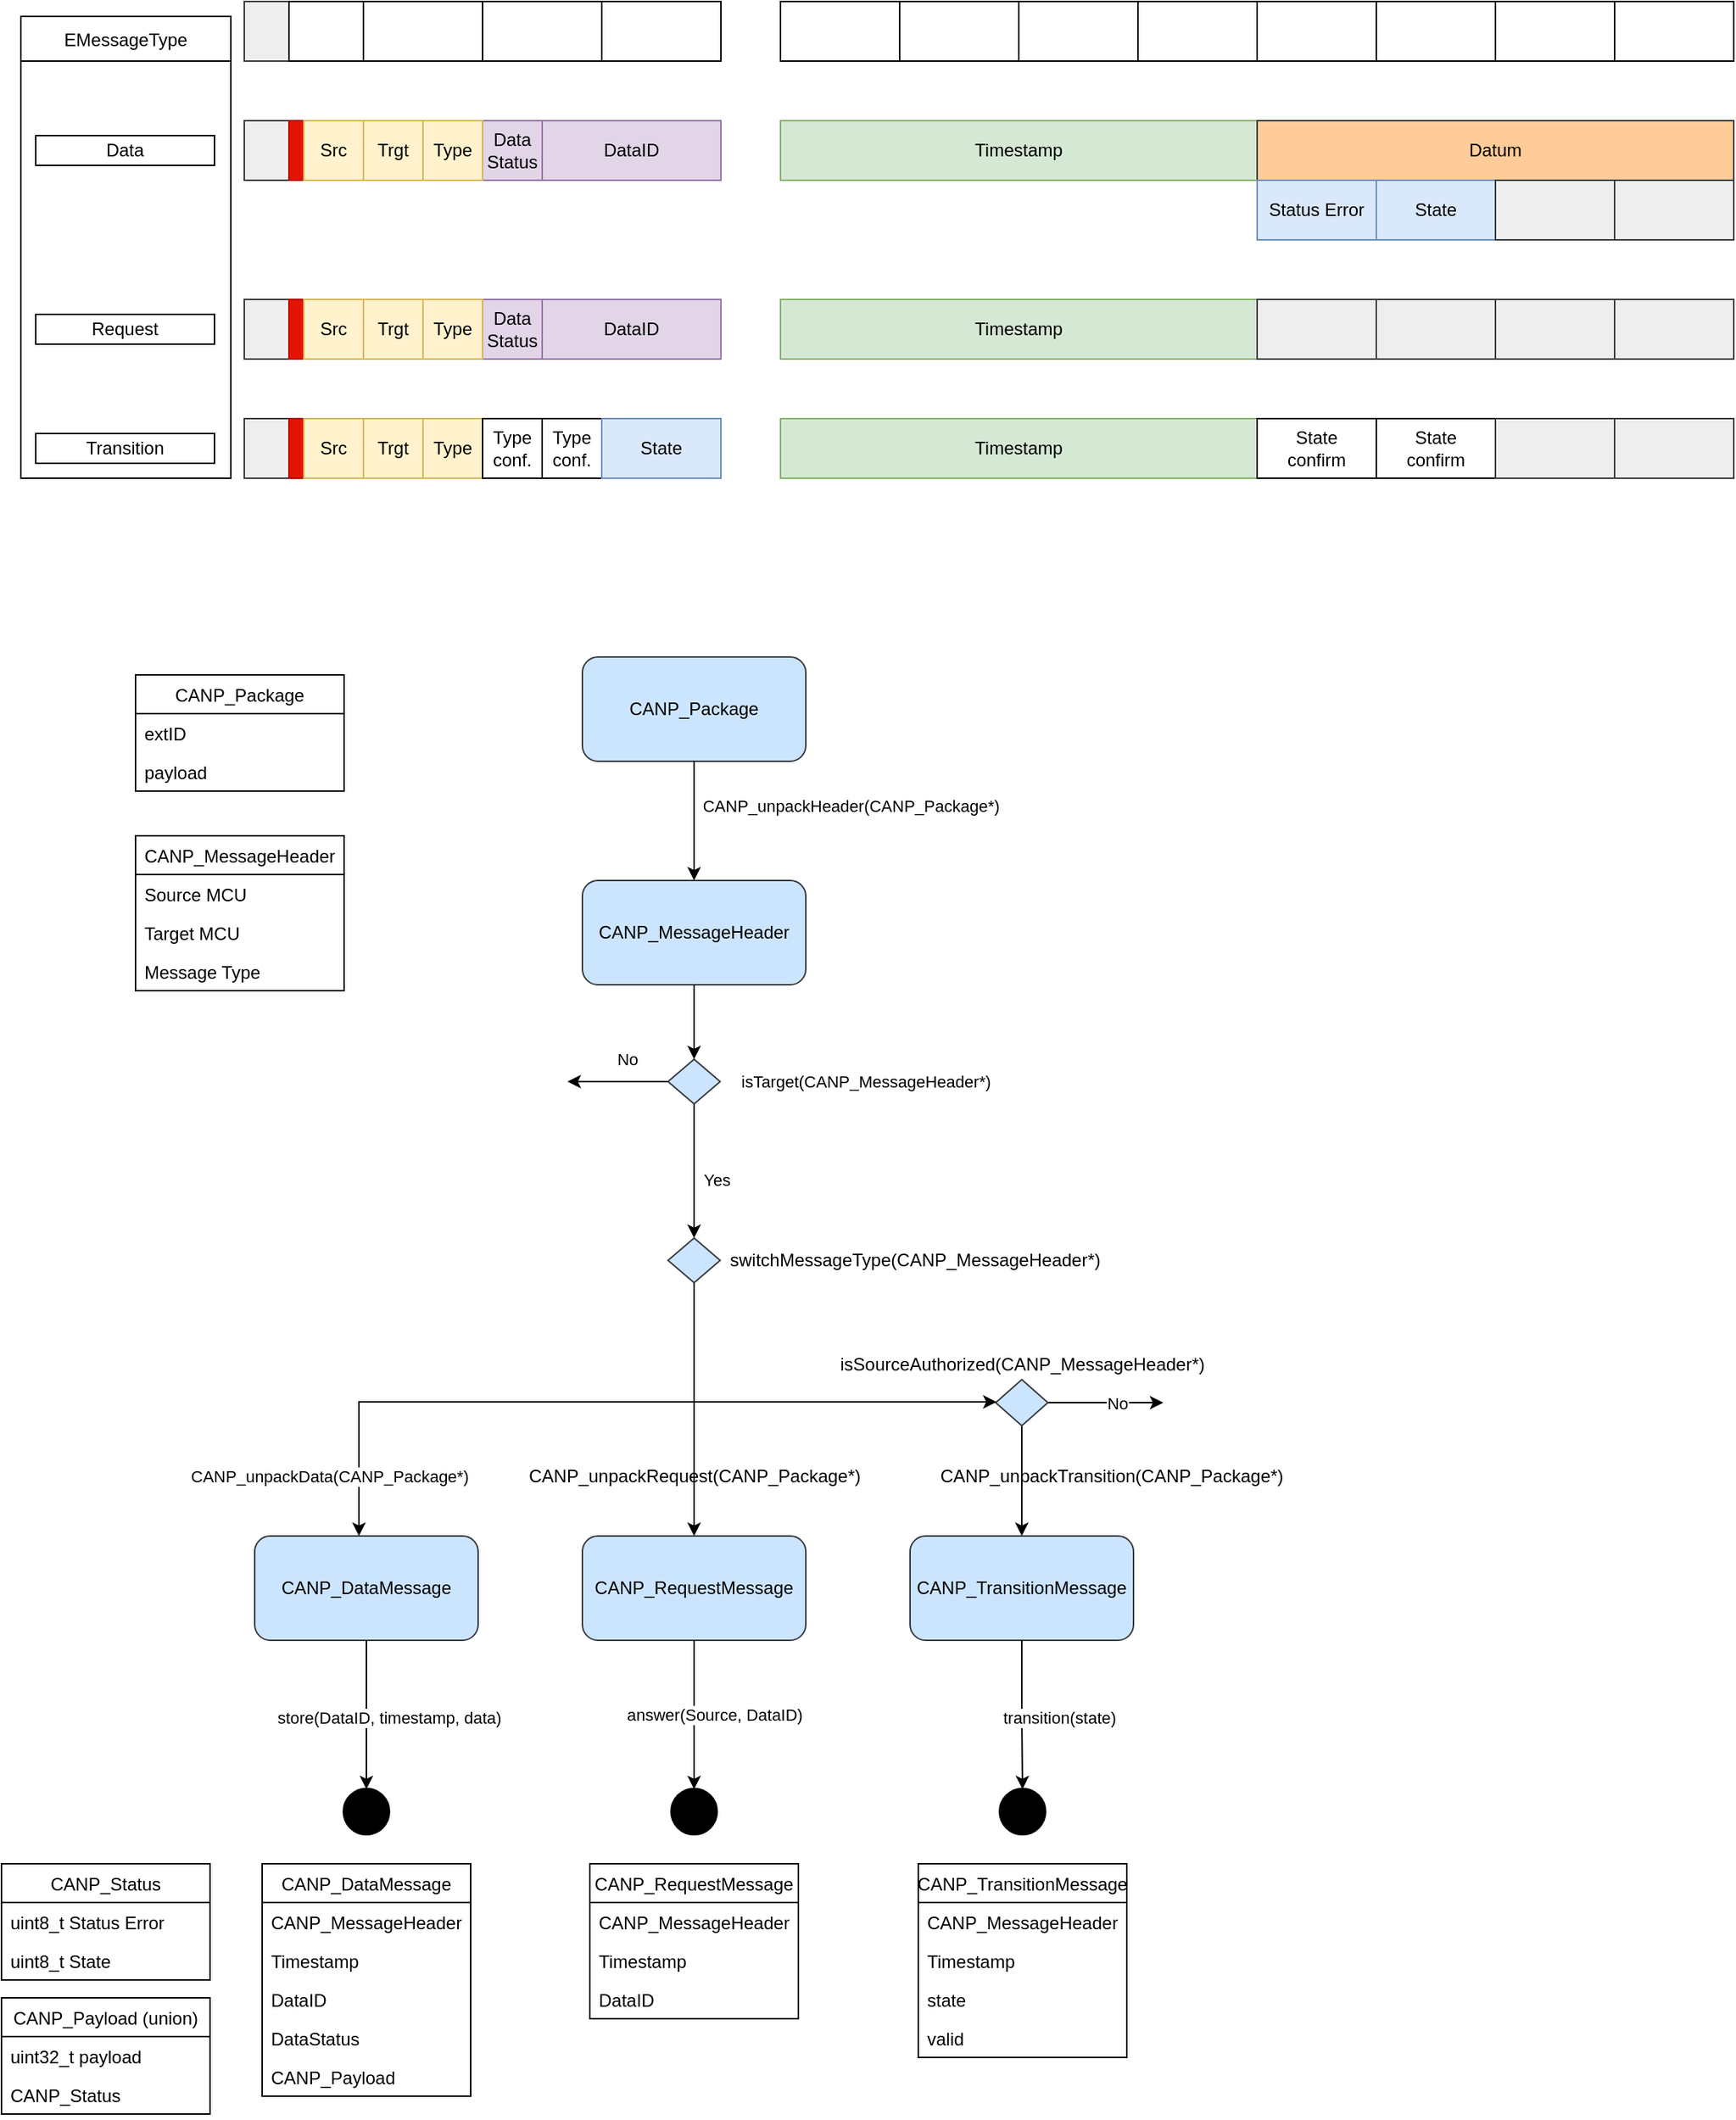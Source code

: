 <mxfile version="15.4.0" type="device"><diagram id="--_iyGqO9VyVeYDQARQh" name="Seite-1"><mxGraphModel dx="2302" dy="718" grid="1" gridSize="10" guides="1" tooltips="1" connect="1" arrows="1" fold="1" page="1" pageScale="1" pageWidth="1169" pageHeight="827" math="0" shadow="0"><root><mxCell id="0"/><mxCell id="1" parent="0"/><mxCell id="05gSPOW8fqqt3H7hFXFC-1" value="" style="rounded=0;whiteSpace=wrap;html=1;" parent="1" vertex="1"><mxGeometry x="-641" y="80" width="80" height="40" as="geometry"/></mxCell><mxCell id="05gSPOW8fqqt3H7hFXFC-2" value="" style="rounded=0;whiteSpace=wrap;html=1;" parent="1" vertex="1"><mxGeometry x="-561" y="80" width="80" height="40" as="geometry"/></mxCell><mxCell id="05gSPOW8fqqt3H7hFXFC-3" value="" style="rounded=0;whiteSpace=wrap;html=1;" parent="1" vertex="1"><mxGeometry x="-481" y="80" width="80" height="40" as="geometry"/></mxCell><mxCell id="05gSPOW8fqqt3H7hFXFC-4" value="" style="rounded=0;whiteSpace=wrap;html=1;" parent="1" vertex="1"><mxGeometry x="-401" y="80" width="80" height="40" as="geometry"/></mxCell><mxCell id="05gSPOW8fqqt3H7hFXFC-5" value="" style="rounded=0;whiteSpace=wrap;html=1;" parent="1" vertex="1"><mxGeometry x="-321" y="80" width="80" height="40" as="geometry"/></mxCell><mxCell id="05gSPOW8fqqt3H7hFXFC-6" value="" style="rounded=0;whiteSpace=wrap;html=1;" parent="1" vertex="1"><mxGeometry x="-241" y="80" width="80" height="40" as="geometry"/></mxCell><mxCell id="05gSPOW8fqqt3H7hFXFC-7" value="" style="rounded=0;whiteSpace=wrap;html=1;" parent="1" vertex="1"><mxGeometry x="-161" y="80" width="80" height="40" as="geometry"/></mxCell><mxCell id="05gSPOW8fqqt3H7hFXFC-8" value="" style="rounded=0;whiteSpace=wrap;html=1;" parent="1" vertex="1"><mxGeometry x="-81" y="80" width="80" height="40" as="geometry"/></mxCell><mxCell id="05gSPOW8fqqt3H7hFXFC-13" value="" style="rounded=0;whiteSpace=wrap;html=1;fillColor=#eeeeee;strokeColor=#36393d;" parent="1" vertex="1"><mxGeometry x="-1001" y="160" width="30" height="40" as="geometry"/></mxCell><mxCell id="05gSPOW8fqqt3H7hFXFC-14" value="Timestamp" style="rounded=0;whiteSpace=wrap;html=1;fillColor=#d5e8d4;strokeColor=#82b366;" parent="1" vertex="1"><mxGeometry x="-641" y="160" width="320" height="40" as="geometry"/></mxCell><mxCell id="05gSPOW8fqqt3H7hFXFC-15" value="Datum" style="rounded=0;whiteSpace=wrap;html=1;fillColor=#ffcc99;strokeColor=#36393d;" parent="1" vertex="1"><mxGeometry x="-321" y="160" width="320" height="40" as="geometry"/></mxCell><mxCell id="05gSPOW8fqqt3H7hFXFC-16" value="Data&lt;br&gt;Status" style="rounded=0;whiteSpace=wrap;html=1;fillColor=#e1d5e7;strokeColor=#9673a6;" parent="1" vertex="1"><mxGeometry x="-841" y="160" width="40" height="40" as="geometry"/></mxCell><mxCell id="05gSPOW8fqqt3H7hFXFC-17" value="DataID" style="rounded=0;whiteSpace=wrap;html=1;fillColor=#e1d5e7;strokeColor=#9673a6;" parent="1" vertex="1"><mxGeometry x="-801" y="160" width="120" height="40" as="geometry"/></mxCell><mxCell id="05gSPOW8fqqt3H7hFXFC-18" value="" style="rounded=0;whiteSpace=wrap;html=1;fillColor=#e51400;strokeColor=#B20000;fontColor=#ffffff;" parent="1" vertex="1"><mxGeometry x="-971" y="160" width="10" height="40" as="geometry"/></mxCell><mxCell id="05gSPOW8fqqt3H7hFXFC-19" value="Trgt" style="rounded=0;whiteSpace=wrap;html=1;fillColor=#fff2cc;strokeColor=#d6b656;" parent="1" vertex="1"><mxGeometry x="-921" y="160" width="40" height="40" as="geometry"/></mxCell><mxCell id="05gSPOW8fqqt3H7hFXFC-20" value="Type" style="rounded=0;whiteSpace=wrap;html=1;fillColor=#fff2cc;strokeColor=#d6b656;" parent="1" vertex="1"><mxGeometry x="-881" y="160" width="40" height="40" as="geometry"/></mxCell><mxCell id="05gSPOW8fqqt3H7hFXFC-21" value="Timestamp" style="rounded=0;whiteSpace=wrap;html=1;fillColor=#d5e8d4;strokeColor=#82b366;" parent="1" vertex="1"><mxGeometry x="-641" y="280" width="320" height="40" as="geometry"/></mxCell><mxCell id="05gSPOW8fqqt3H7hFXFC-25" value="" style="rounded=0;whiteSpace=wrap;html=1;fillColor=#eeeeee;strokeColor=#36393d;" parent="1" vertex="1"><mxGeometry x="-1001" y="80" width="30" height="40" as="geometry"/></mxCell><mxCell id="05gSPOW8fqqt3H7hFXFC-31" value="" style="rounded=0;whiteSpace=wrap;html=1;" parent="1" vertex="1"><mxGeometry x="-921" y="80" width="80" height="40" as="geometry"/></mxCell><mxCell id="05gSPOW8fqqt3H7hFXFC-32" value="" style="rounded=0;whiteSpace=wrap;html=1;" parent="1" vertex="1"><mxGeometry x="-841" y="80" width="80" height="40" as="geometry"/></mxCell><mxCell id="05gSPOW8fqqt3H7hFXFC-33" value="" style="rounded=0;whiteSpace=wrap;html=1;" parent="1" vertex="1"><mxGeometry x="-761" y="80" width="80" height="40" as="geometry"/></mxCell><mxCell id="05gSPOW8fqqt3H7hFXFC-35" value="" style="rounded=0;whiteSpace=wrap;html=1;" parent="1" vertex="1"><mxGeometry x="-971" y="80" width="50" height="40" as="geometry"/></mxCell><mxCell id="05gSPOW8fqqt3H7hFXFC-37" value="" style="rounded=0;whiteSpace=wrap;html=1;fillColor=#eeeeee;strokeColor=#36393d;" parent="1" vertex="1"><mxGeometry x="-1001" y="280" width="30" height="40" as="geometry"/></mxCell><mxCell id="05gSPOW8fqqt3H7hFXFC-38" value="Data&lt;br&gt;Status" style="rounded=0;whiteSpace=wrap;html=1;fillColor=#e1d5e7;strokeColor=#9673a6;" parent="1" vertex="1"><mxGeometry x="-841" y="280" width="40" height="40" as="geometry"/></mxCell><mxCell id="05gSPOW8fqqt3H7hFXFC-39" value="DataID" style="rounded=0;whiteSpace=wrap;html=1;fillColor=#e1d5e7;strokeColor=#9673a6;" parent="1" vertex="1"><mxGeometry x="-801" y="280" width="120" height="40" as="geometry"/></mxCell><mxCell id="05gSPOW8fqqt3H7hFXFC-40" value="" style="rounded=0;whiteSpace=wrap;html=1;fillColor=#e51400;strokeColor=#B20000;fontColor=#ffffff;" parent="1" vertex="1"><mxGeometry x="-971" y="280" width="10" height="40" as="geometry"/></mxCell><mxCell id="05gSPOW8fqqt3H7hFXFC-41" value="Trgt" style="rounded=0;whiteSpace=wrap;html=1;fillColor=#fff2cc;strokeColor=#d6b656;" parent="1" vertex="1"><mxGeometry x="-921" y="280" width="40" height="40" as="geometry"/></mxCell><mxCell id="05gSPOW8fqqt3H7hFXFC-42" value="Type" style="rounded=0;whiteSpace=wrap;html=1;fillColor=#fff2cc;strokeColor=#d6b656;" parent="1" vertex="1"><mxGeometry x="-881" y="280" width="40" height="40" as="geometry"/></mxCell><mxCell id="05gSPOW8fqqt3H7hFXFC-43" value="Timestamp" style="rounded=0;whiteSpace=wrap;html=1;fillColor=#d5e8d4;strokeColor=#82b366;" parent="1" vertex="1"><mxGeometry x="-641" y="360" width="320" height="40" as="geometry"/></mxCell><mxCell id="05gSPOW8fqqt3H7hFXFC-45" value="" style="rounded=0;whiteSpace=wrap;html=1;fillColor=#eeeeee;strokeColor=#36393d;" parent="1" vertex="1"><mxGeometry x="-1001" y="360" width="30" height="40" as="geometry"/></mxCell><mxCell id="05gSPOW8fqqt3H7hFXFC-48" value="" style="rounded=0;whiteSpace=wrap;html=1;fillColor=#e51400;strokeColor=#B20000;fontColor=#ffffff;" parent="1" vertex="1"><mxGeometry x="-971" y="360" width="10" height="40" as="geometry"/></mxCell><mxCell id="05gSPOW8fqqt3H7hFXFC-49" value="Trgt" style="rounded=0;whiteSpace=wrap;html=1;fillColor=#fff2cc;strokeColor=#d6b656;" parent="1" vertex="1"><mxGeometry x="-921" y="360" width="40" height="40" as="geometry"/></mxCell><mxCell id="05gSPOW8fqqt3H7hFXFC-50" value="Type" style="rounded=0;whiteSpace=wrap;html=1;fillColor=#fff2cc;strokeColor=#d6b656;" parent="1" vertex="1"><mxGeometry x="-881" y="360" width="40" height="40" as="geometry"/></mxCell><mxCell id="05gSPOW8fqqt3H7hFXFC-51" value="Request" style="whiteSpace=wrap;html=1;" parent="1" vertex="1"><mxGeometry x="-1141" y="290" width="120" height="20" as="geometry"/></mxCell><mxCell id="05gSPOW8fqqt3H7hFXFC-52" value="Data" style="whiteSpace=wrap;html=1;" parent="1" vertex="1"><mxGeometry x="-1141" y="170" width="120" height="20" as="geometry"/></mxCell><mxCell id="05gSPOW8fqqt3H7hFXFC-53" value="Transition" style="whiteSpace=wrap;html=1;" parent="1" vertex="1"><mxGeometry x="-1141" y="370" width="120" height="20" as="geometry"/></mxCell><mxCell id="05gSPOW8fqqt3H7hFXFC-56" value="State&lt;br&gt;confirm" style="rounded=0;whiteSpace=wrap;html=1;" parent="1" vertex="1"><mxGeometry x="-321" y="360" width="80" height="40" as="geometry"/></mxCell><mxCell id="05gSPOW8fqqt3H7hFXFC-57" value="State&lt;br&gt;confirm" style="rounded=0;whiteSpace=wrap;html=1;" parent="1" vertex="1"><mxGeometry x="-241" y="360" width="80" height="40" as="geometry"/></mxCell><mxCell id="05gSPOW8fqqt3H7hFXFC-58" value="Type&lt;br&gt;conf." style="rounded=0;whiteSpace=wrap;html=1;" parent="1" vertex="1"><mxGeometry x="-841" y="360" width="40" height="40" as="geometry"/></mxCell><mxCell id="05gSPOW8fqqt3H7hFXFC-59" value="Type&lt;br&gt;conf." style="rounded=0;whiteSpace=wrap;html=1;" parent="1" vertex="1"><mxGeometry x="-801" y="360" width="40" height="40" as="geometry"/></mxCell><mxCell id="05gSPOW8fqqt3H7hFXFC-61" value="State" style="rounded=0;whiteSpace=wrap;html=1;fillColor=#dae8fc;strokeColor=#6c8ebf;" parent="1" vertex="1"><mxGeometry x="-761" y="360" width="80" height="40" as="geometry"/></mxCell><mxCell id="05gSPOW8fqqt3H7hFXFC-62" value="" style="rounded=0;whiteSpace=wrap;html=1;fillColor=#eeeeee;strokeColor=#36393d;" parent="1" vertex="1"><mxGeometry x="-161" y="280" width="80" height="40" as="geometry"/></mxCell><mxCell id="05gSPOW8fqqt3H7hFXFC-63" value="" style="rounded=0;whiteSpace=wrap;html=1;fillColor=#eeeeee;strokeColor=#36393d;" parent="1" vertex="1"><mxGeometry x="-81" y="280" width="80" height="40" as="geometry"/></mxCell><mxCell id="05gSPOW8fqqt3H7hFXFC-64" value="" style="rounded=0;whiteSpace=wrap;html=1;fillColor=#eeeeee;strokeColor=#36393d;" parent="1" vertex="1"><mxGeometry x="-161" y="360" width="80" height="40" as="geometry"/></mxCell><mxCell id="05gSPOW8fqqt3H7hFXFC-65" value="" style="rounded=0;whiteSpace=wrap;html=1;fillColor=#eeeeee;strokeColor=#36393d;" parent="1" vertex="1"><mxGeometry x="-81" y="360" width="80" height="40" as="geometry"/></mxCell><mxCell id="05gSPOW8fqqt3H7hFXFC-66" value="CANP_Package" style="rounded=1;whiteSpace=wrap;html=1;fillColor=#cce5ff;strokeColor=#36393d;" parent="1" vertex="1"><mxGeometry x="-774" y="520" width="150" height="70" as="geometry"/></mxCell><mxCell id="05gSPOW8fqqt3H7hFXFC-68" value="CANP_Package" style="swimlane;fontStyle=0;childLayout=stackLayout;horizontal=1;startSize=26;horizontalStack=0;resizeParent=1;resizeParentMax=0;resizeLast=0;collapsible=1;marginBottom=0;" parent="1" vertex="1"><mxGeometry x="-1074" y="532" width="140" height="78" as="geometry"/></mxCell><mxCell id="05gSPOW8fqqt3H7hFXFC-69" value="extID" style="text;strokeColor=none;fillColor=none;align=left;verticalAlign=top;spacingLeft=4;spacingRight=4;overflow=hidden;rotatable=0;points=[[0,0.5],[1,0.5]];portConstraint=eastwest;" parent="05gSPOW8fqqt3H7hFXFC-68" vertex="1"><mxGeometry y="26" width="140" height="26" as="geometry"/></mxCell><mxCell id="05gSPOW8fqqt3H7hFXFC-70" value="payload" style="text;strokeColor=none;fillColor=none;align=left;verticalAlign=top;spacingLeft=4;spacingRight=4;overflow=hidden;rotatable=0;points=[[0,0.5],[1,0.5]];portConstraint=eastwest;" parent="05gSPOW8fqqt3H7hFXFC-68" vertex="1"><mxGeometry y="52" width="140" height="26" as="geometry"/></mxCell><mxCell id="05gSPOW8fqqt3H7hFXFC-72" value="CANP_MessageHeader" style="rounded=1;whiteSpace=wrap;html=1;fillColor=#cce5ff;strokeColor=#36393d;" parent="1" vertex="1"><mxGeometry x="-774" y="670" width="150" height="70" as="geometry"/></mxCell><mxCell id="05gSPOW8fqqt3H7hFXFC-81" style="edgeStyle=orthogonalEdgeStyle;rounded=0;orthogonalLoop=1;jettySize=auto;html=1;" parent="1" source="05gSPOW8fqqt3H7hFXFC-66" target="05gSPOW8fqqt3H7hFXFC-72" edge="1"><mxGeometry x="-1174" y="80" as="geometry"/></mxCell><mxCell id="05gSPOW8fqqt3H7hFXFC-82" value="CANP_unpackHeader(CANP_Package*)" style="edgeLabel;html=1;align=center;verticalAlign=middle;resizable=0;points=[];" parent="05gSPOW8fqqt3H7hFXFC-81" vertex="1" connectable="0"><mxGeometry x="-0.426" relative="1" as="geometry"><mxPoint x="105" y="7" as="offset"/></mxGeometry></mxCell><mxCell id="05gSPOW8fqqt3H7hFXFC-77" value="CANP_MessageHeader" style="swimlane;fontStyle=0;childLayout=stackLayout;horizontal=1;startSize=26;horizontalStack=0;resizeParent=1;resizeParentMax=0;resizeLast=0;collapsible=1;marginBottom=0;" parent="1" vertex="1"><mxGeometry x="-1074" y="640" width="140" height="104" as="geometry"/></mxCell><mxCell id="05gSPOW8fqqt3H7hFXFC-78" value="Source MCU" style="text;strokeColor=none;fillColor=none;align=left;verticalAlign=top;spacingLeft=4;spacingRight=4;overflow=hidden;rotatable=0;points=[[0,0.5],[1,0.5]];portConstraint=eastwest;" parent="05gSPOW8fqqt3H7hFXFC-77" vertex="1"><mxGeometry y="26" width="140" height="26" as="geometry"/></mxCell><mxCell id="05gSPOW8fqqt3H7hFXFC-79" value="Target MCU" style="text;strokeColor=none;fillColor=none;align=left;verticalAlign=top;spacingLeft=4;spacingRight=4;overflow=hidden;rotatable=0;points=[[0,0.5],[1,0.5]];portConstraint=eastwest;" parent="05gSPOW8fqqt3H7hFXFC-77" vertex="1"><mxGeometry y="52" width="140" height="26" as="geometry"/></mxCell><mxCell id="05gSPOW8fqqt3H7hFXFC-80" value="Message Type" style="text;strokeColor=none;fillColor=none;align=left;verticalAlign=top;spacingLeft=4;spacingRight=4;overflow=hidden;rotatable=0;points=[[0,0.5],[1,0.5]];portConstraint=eastwest;" parent="05gSPOW8fqqt3H7hFXFC-77" vertex="1"><mxGeometry y="78" width="140" height="26" as="geometry"/></mxCell><mxCell id="05gSPOW8fqqt3H7hFXFC-83" value="CANP_DataMessage" style="rounded=1;whiteSpace=wrap;html=1;fillColor=#cce5ff;strokeColor=#36393d;" parent="1" vertex="1"><mxGeometry x="-994" y="1110" width="150" height="70" as="geometry"/></mxCell><mxCell id="05gSPOW8fqqt3H7hFXFC-84" value="CANP_RequestMessage" style="rounded=1;whiteSpace=wrap;html=1;fillColor=#cce5ff;strokeColor=#36393d;" parent="1" vertex="1"><mxGeometry x="-774" y="1110" width="150" height="70" as="geometry"/></mxCell><mxCell id="05gSPOW8fqqt3H7hFXFC-85" value="CANP_TransitionMessage" style="rounded=1;whiteSpace=wrap;html=1;fillColor=#cce5ff;strokeColor=#36393d;" parent="1" vertex="1"><mxGeometry x="-554" y="1110" width="150" height="70" as="geometry"/></mxCell><mxCell id="05gSPOW8fqqt3H7hFXFC-90" style="edgeStyle=orthogonalEdgeStyle;rounded=0;orthogonalLoop=1;jettySize=auto;html=1;" parent="1" source="05gSPOW8fqqt3H7hFXFC-86" edge="1"><mxGeometry x="-1174" y="80" as="geometry"><mxPoint x="-784" y="805" as="targetPoint"/></mxGeometry></mxCell><mxCell id="05gSPOW8fqqt3H7hFXFC-91" value="No" style="edgeLabel;html=1;align=center;verticalAlign=middle;resizable=0;points=[];" parent="05gSPOW8fqqt3H7hFXFC-90" vertex="1" connectable="0"><mxGeometry x="-0.269" relative="1" as="geometry"><mxPoint x="-3" y="-15" as="offset"/></mxGeometry></mxCell><mxCell id="05gSPOW8fqqt3H7hFXFC-86" value="" style="rhombus;whiteSpace=wrap;html=1;fillColor=#cce5ff;strokeColor=#36393d;" parent="1" vertex="1"><mxGeometry x="-716.5" y="790" width="35" height="30" as="geometry"/></mxCell><mxCell id="05gSPOW8fqqt3H7hFXFC-87" style="edgeStyle=orthogonalEdgeStyle;rounded=0;orthogonalLoop=1;jettySize=auto;html=1;" parent="1" source="05gSPOW8fqqt3H7hFXFC-72" target="05gSPOW8fqqt3H7hFXFC-86" edge="1"><mxGeometry x="-1174" y="80" as="geometry"/></mxCell><mxCell id="05gSPOW8fqqt3H7hFXFC-88" value="isTarget(CANP_MessageHeader*)" style="edgeLabel;html=1;align=center;verticalAlign=middle;resizable=0;points=[];" parent="05gSPOW8fqqt3H7hFXFC-87" vertex="1" connectable="0"><mxGeometry x="-0.694" y="-1" relative="1" as="geometry"><mxPoint x="116" y="57" as="offset"/></mxGeometry></mxCell><mxCell id="05gSPOW8fqqt3H7hFXFC-95" style="edgeStyle=orthogonalEdgeStyle;rounded=0;orthogonalLoop=1;jettySize=auto;html=1;" parent="1" source="05gSPOW8fqqt3H7hFXFC-89" target="05gSPOW8fqqt3H7hFXFC-83" edge="1"><mxGeometry x="-1174" y="80" as="geometry"><Array as="points"><mxPoint x="-699" y="1020"/><mxPoint x="-924" y="1020"/></Array></mxGeometry></mxCell><mxCell id="05gSPOW8fqqt3H7hFXFC-98" value="CANP_unpackData(CANP_Package*)" style="edgeLabel;html=1;align=center;verticalAlign=middle;resizable=0;points=[];" parent="05gSPOW8fqqt3H7hFXFC-95" vertex="1" connectable="0"><mxGeometry x="0.27" y="-1" relative="1" as="geometry"><mxPoint x="-74" y="51" as="offset"/></mxGeometry></mxCell><mxCell id="05gSPOW8fqqt3H7hFXFC-96" style="edgeStyle=orthogonalEdgeStyle;rounded=0;orthogonalLoop=1;jettySize=auto;html=1;" parent="1" source="05gSPOW8fqqt3H7hFXFC-89" target="05gSPOW8fqqt3H7hFXFC-84" edge="1"><mxGeometry x="-1174" y="80" as="geometry"/></mxCell><mxCell id="05gSPOW8fqqt3H7hFXFC-89" value="" style="rhombus;whiteSpace=wrap;html=1;fillColor=#cce5ff;strokeColor=#36393d;" parent="1" vertex="1"><mxGeometry x="-716.5" y="910" width="35" height="30" as="geometry"/></mxCell><mxCell id="05gSPOW8fqqt3H7hFXFC-92" style="edgeStyle=orthogonalEdgeStyle;rounded=0;orthogonalLoop=1;jettySize=auto;html=1;" parent="1" source="05gSPOW8fqqt3H7hFXFC-86" target="05gSPOW8fqqt3H7hFXFC-89" edge="1"><mxGeometry x="-1174" y="80" as="geometry"/></mxCell><mxCell id="05gSPOW8fqqt3H7hFXFC-93" value="Yes" style="edgeLabel;html=1;align=center;verticalAlign=middle;resizable=0;points=[];" parent="05gSPOW8fqqt3H7hFXFC-92" vertex="1" connectable="0"><mxGeometry x="-0.39" relative="1" as="geometry"><mxPoint x="15" y="23" as="offset"/></mxGeometry></mxCell><mxCell id="05gSPOW8fqqt3H7hFXFC-94" value="switchMessageType(CANP_MessageHeader*)" style="text;html=1;align=center;verticalAlign=middle;resizable=0;points=[];autosize=1;strokeColor=none;" parent="1" vertex="1"><mxGeometry x="-681.5" y="915" width="260" height="20" as="geometry"/></mxCell><mxCell id="05gSPOW8fqqt3H7hFXFC-99" value="CANP_unpackTransition(CANP_Package*)" style="text;html=1;align=center;verticalAlign=middle;resizable=0;points=[];autosize=1;strokeColor=none;" parent="1" vertex="1"><mxGeometry x="-544" y="1060" width="250" height="20" as="geometry"/></mxCell><mxCell id="05gSPOW8fqqt3H7hFXFC-100" value="CANP_unpackRequest(CANP_Package*)" style="text;html=1;align=center;verticalAlign=middle;resizable=0;points=[];autosize=1;strokeColor=none;" parent="1" vertex="1"><mxGeometry x="-819" y="1060" width="240" height="20" as="geometry"/></mxCell><mxCell id="05gSPOW8fqqt3H7hFXFC-104" style="edgeStyle=orthogonalEdgeStyle;rounded=0;orthogonalLoop=1;jettySize=auto;html=1;" parent="1" source="05gSPOW8fqqt3H7hFXFC-101" target="05gSPOW8fqqt3H7hFXFC-85" edge="1"><mxGeometry x="-1174" y="80" as="geometry"/></mxCell><mxCell id="05gSPOW8fqqt3H7hFXFC-105" style="edgeStyle=orthogonalEdgeStyle;rounded=0;orthogonalLoop=1;jettySize=auto;html=1;" parent="1" source="05gSPOW8fqqt3H7hFXFC-101" edge="1"><mxGeometry x="-1174" y="80" as="geometry"><mxPoint x="-384.0" y="1020.5" as="targetPoint"/></mxGeometry></mxCell><mxCell id="05gSPOW8fqqt3H7hFXFC-106" value="No" style="edgeLabel;html=1;align=center;verticalAlign=middle;resizable=0;points=[];" parent="05gSPOW8fqqt3H7hFXFC-105" vertex="1" connectable="0"><mxGeometry x="0.2" relative="1" as="geometry"><mxPoint as="offset"/></mxGeometry></mxCell><mxCell id="05gSPOW8fqqt3H7hFXFC-101" value="" style="rhombus;whiteSpace=wrap;html=1;fillColor=#cce5ff;strokeColor=#36393d;" parent="1" vertex="1"><mxGeometry x="-496.5" y="1005" width="35" height="31" as="geometry"/></mxCell><mxCell id="05gSPOW8fqqt3H7hFXFC-103" style="edgeStyle=orthogonalEdgeStyle;rounded=0;orthogonalLoop=1;jettySize=auto;html=1;" parent="1" source="05gSPOW8fqqt3H7hFXFC-89" target="05gSPOW8fqqt3H7hFXFC-101" edge="1"><mxGeometry x="-1174" y="80" as="geometry"><Array as="points"><mxPoint x="-699" y="1020"/><mxPoint x="-479" y="1020"/></Array></mxGeometry></mxCell><mxCell id="05gSPOW8fqqt3H7hFXFC-107" value="isSourceAuthorized(CANP_MessageHeader*)" style="text;html=1;align=center;verticalAlign=middle;resizable=0;points=[];autosize=1;strokeColor=none;" parent="1" vertex="1"><mxGeometry x="-609" y="985" width="260" height="20" as="geometry"/></mxCell><mxCell id="05gSPOW8fqqt3H7hFXFC-108" value="CANP_DataMessage" style="swimlane;fontStyle=0;childLayout=stackLayout;horizontal=1;startSize=26;horizontalStack=0;resizeParent=1;resizeParentMax=0;resizeLast=0;collapsible=1;marginBottom=0;" parent="1" vertex="1"><mxGeometry x="-989" y="1330" width="140" height="156" as="geometry"><mxRectangle x="-225" y="1490" width="150" height="26" as="alternateBounds"/></mxGeometry></mxCell><mxCell id="05gSPOW8fqqt3H7hFXFC-140" value="CANP_MessageHeader" style="text;strokeColor=none;fillColor=none;align=left;verticalAlign=top;spacingLeft=4;spacingRight=4;overflow=hidden;rotatable=0;points=[[0,0.5],[1,0.5]];portConstraint=eastwest;" parent="05gSPOW8fqqt3H7hFXFC-108" vertex="1"><mxGeometry y="26" width="140" height="26" as="geometry"/></mxCell><mxCell id="05gSPOW8fqqt3H7hFXFC-110" value="Timestamp" style="text;strokeColor=none;fillColor=none;align=left;verticalAlign=top;spacingLeft=4;spacingRight=4;overflow=hidden;rotatable=0;points=[[0,0.5],[1,0.5]];portConstraint=eastwest;" parent="05gSPOW8fqqt3H7hFXFC-108" vertex="1"><mxGeometry y="52" width="140" height="26" as="geometry"/></mxCell><mxCell id="05gSPOW8fqqt3H7hFXFC-109" value="DataID" style="text;strokeColor=none;fillColor=none;align=left;verticalAlign=top;spacingLeft=4;spacingRight=4;overflow=hidden;rotatable=0;points=[[0,0.5],[1,0.5]];portConstraint=eastwest;" parent="05gSPOW8fqqt3H7hFXFC-108" vertex="1"><mxGeometry y="78" width="140" height="26" as="geometry"/></mxCell><mxCell id="05gSPOW8fqqt3H7hFXFC-139" value="DataStatus" style="text;strokeColor=none;fillColor=none;align=left;verticalAlign=top;spacingLeft=4;spacingRight=4;overflow=hidden;rotatable=0;points=[[0,0.5],[1,0.5]];portConstraint=eastwest;" parent="05gSPOW8fqqt3H7hFXFC-108" vertex="1"><mxGeometry y="104" width="140" height="26" as="geometry"/></mxCell><mxCell id="05gSPOW8fqqt3H7hFXFC-111" value="CANP_Payload" style="text;strokeColor=none;fillColor=none;align=left;verticalAlign=top;spacingLeft=4;spacingRight=4;overflow=hidden;rotatable=0;points=[[0,0.5],[1,0.5]];portConstraint=eastwest;" parent="05gSPOW8fqqt3H7hFXFC-108" vertex="1"><mxGeometry y="130" width="140" height="26" as="geometry"/></mxCell><mxCell id="05gSPOW8fqqt3H7hFXFC-112" value="" style="strokeWidth=2;html=1;shape=mxgraph.flowchart.start_2;whiteSpace=wrap;fillColor=#000000;" parent="1" vertex="1"><mxGeometry x="-934" y="1280" width="30" height="30" as="geometry"/></mxCell><mxCell id="05gSPOW8fqqt3H7hFXFC-113" style="edgeStyle=orthogonalEdgeStyle;rounded=0;orthogonalLoop=1;jettySize=auto;html=1;" parent="1" source="05gSPOW8fqqt3H7hFXFC-83" target="05gSPOW8fqqt3H7hFXFC-112" edge="1"><mxGeometry x="-1174" y="80" as="geometry"/></mxCell><mxCell id="05gSPOW8fqqt3H7hFXFC-114" value="store(DataID, timestamp, data)" style="edgeLabel;html=1;align=center;verticalAlign=middle;resizable=0;points=[];" parent="05gSPOW8fqqt3H7hFXFC-113" vertex="1" connectable="0"><mxGeometry x="-0.27" y="2" relative="1" as="geometry"><mxPoint x="13" y="15" as="offset"/></mxGeometry></mxCell><mxCell id="05gSPOW8fqqt3H7hFXFC-115" value="" style="strokeWidth=2;html=1;shape=mxgraph.flowchart.start_2;whiteSpace=wrap;fillColor=#000000;" parent="1" vertex="1"><mxGeometry x="-714" y="1280" width="30" height="30" as="geometry"/></mxCell><mxCell id="05gSPOW8fqqt3H7hFXFC-116" style="edgeStyle=orthogonalEdgeStyle;rounded=0;orthogonalLoop=1;jettySize=auto;html=1;" parent="1" source="05gSPOW8fqqt3H7hFXFC-84" target="05gSPOW8fqqt3H7hFXFC-115" edge="1"><mxGeometry x="-1174" y="80" as="geometry"/></mxCell><mxCell id="05gSPOW8fqqt3H7hFXFC-117" value="answer(Source, DataID)&amp;nbsp;" style="edgeLabel;html=1;align=center;verticalAlign=middle;resizable=0;points=[];" parent="05gSPOW8fqqt3H7hFXFC-116" vertex="1" connectable="0"><mxGeometry x="0.28" y="-2" relative="1" as="geometry"><mxPoint x="17" y="-14" as="offset"/></mxGeometry></mxCell><mxCell id="05gSPOW8fqqt3H7hFXFC-118" value="" style="rounded=0;whiteSpace=wrap;html=1;fillColor=#eeeeee;strokeColor=#36393d;" parent="1" vertex="1"><mxGeometry x="-321" y="280" width="80" height="40" as="geometry"/></mxCell><mxCell id="05gSPOW8fqqt3H7hFXFC-119" value="" style="rounded=0;whiteSpace=wrap;html=1;fillColor=#eeeeee;strokeColor=#36393d;" parent="1" vertex="1"><mxGeometry x="-241" y="280" width="80" height="40" as="geometry"/></mxCell><mxCell id="05gSPOW8fqqt3H7hFXFC-120" value="" style="strokeWidth=2;html=1;shape=mxgraph.flowchart.start_2;whiteSpace=wrap;fillColor=#000000;" parent="1" vertex="1"><mxGeometry x="-493.5" y="1280" width="30" height="30" as="geometry"/></mxCell><mxCell id="05gSPOW8fqqt3H7hFXFC-122" style="edgeStyle=orthogonalEdgeStyle;rounded=0;orthogonalLoop=1;jettySize=auto;html=1;" parent="1" source="05gSPOW8fqqt3H7hFXFC-85" target="05gSPOW8fqqt3H7hFXFC-120" edge="1"><mxGeometry x="-1174" y="80" as="geometry"/></mxCell><mxCell id="05gSPOW8fqqt3H7hFXFC-123" value="transition(state)" style="edgeLabel;html=1;align=center;verticalAlign=middle;resizable=0;points=[];" parent="05gSPOW8fqqt3H7hFXFC-122" vertex="1" connectable="0"><mxGeometry x="-0.32" y="1" relative="1" as="geometry"><mxPoint x="24" y="18" as="offset"/></mxGeometry></mxCell><mxCell id="05gSPOW8fqqt3H7hFXFC-124" value="CANP_RequestMessage" style="swimlane;fontStyle=0;childLayout=stackLayout;horizontal=1;startSize=26;horizontalStack=0;resizeParent=1;resizeParentMax=0;resizeLast=0;collapsible=1;marginBottom=0;" parent="1" vertex="1"><mxGeometry x="-769" y="1330" width="140" height="104" as="geometry"/></mxCell><mxCell id="05gSPOW8fqqt3H7hFXFC-141" value="CANP_MessageHeader" style="text;strokeColor=none;fillColor=none;align=left;verticalAlign=top;spacingLeft=4;spacingRight=4;overflow=hidden;rotatable=0;points=[[0,0.5],[1,0.5]];portConstraint=eastwest;" parent="05gSPOW8fqqt3H7hFXFC-124" vertex="1"><mxGeometry y="26" width="140" height="26" as="geometry"/></mxCell><mxCell id="05gSPOW8fqqt3H7hFXFC-125" value="Timestamp" style="text;strokeColor=none;fillColor=none;align=left;verticalAlign=top;spacingLeft=4;spacingRight=4;overflow=hidden;rotatable=0;points=[[0,0.5],[1,0.5]];portConstraint=eastwest;" parent="05gSPOW8fqqt3H7hFXFC-124" vertex="1"><mxGeometry y="52" width="140" height="26" as="geometry"/></mxCell><mxCell id="05gSPOW8fqqt3H7hFXFC-126" value="DataID" style="text;strokeColor=none;fillColor=none;align=left;verticalAlign=top;spacingLeft=4;spacingRight=4;overflow=hidden;rotatable=0;points=[[0,0.5],[1,0.5]];portConstraint=eastwest;" parent="05gSPOW8fqqt3H7hFXFC-124" vertex="1"><mxGeometry y="78" width="140" height="26" as="geometry"/></mxCell><mxCell id="05gSPOW8fqqt3H7hFXFC-132" value="CANP_TransitionMessage" style="swimlane;fontStyle=0;childLayout=stackLayout;horizontal=1;startSize=26;horizontalStack=0;resizeParent=1;resizeParentMax=0;resizeLast=0;collapsible=1;marginBottom=0;" parent="1" vertex="1"><mxGeometry x="-548.5" y="1330" width="140" height="130" as="geometry"/></mxCell><mxCell id="05gSPOW8fqqt3H7hFXFC-142" value="CANP_MessageHeader" style="text;strokeColor=none;fillColor=none;align=left;verticalAlign=top;spacingLeft=4;spacingRight=4;overflow=hidden;rotatable=0;points=[[0,0.5],[1,0.5]];portConstraint=eastwest;" parent="05gSPOW8fqqt3H7hFXFC-132" vertex="1"><mxGeometry y="26" width="140" height="26" as="geometry"/></mxCell><mxCell id="05gSPOW8fqqt3H7hFXFC-143" value="Timestamp" style="text;strokeColor=none;fillColor=none;align=left;verticalAlign=top;spacingLeft=4;spacingRight=4;overflow=hidden;rotatable=0;points=[[0,0.5],[1,0.5]];portConstraint=eastwest;" parent="05gSPOW8fqqt3H7hFXFC-132" vertex="1"><mxGeometry y="52" width="140" height="26" as="geometry"/></mxCell><mxCell id="05gSPOW8fqqt3H7hFXFC-134" value="state" style="text;strokeColor=none;fillColor=none;align=left;verticalAlign=top;spacingLeft=4;spacingRight=4;overflow=hidden;rotatable=0;points=[[0,0.5],[1,0.5]];portConstraint=eastwest;" parent="05gSPOW8fqqt3H7hFXFC-132" vertex="1"><mxGeometry y="78" width="140" height="26" as="geometry"/></mxCell><mxCell id="05gSPOW8fqqt3H7hFXFC-133" value="valid" style="text;strokeColor=none;fillColor=none;align=left;verticalAlign=top;spacingLeft=4;spacingRight=4;overflow=hidden;rotatable=0;points=[[0,0.5],[1,0.5]];portConstraint=eastwest;" parent="05gSPOW8fqqt3H7hFXFC-132" vertex="1"><mxGeometry y="104" width="140" height="26" as="geometry"/></mxCell><mxCell id="05gSPOW8fqqt3H7hFXFC-151" value="CANP_Payload (union)" style="swimlane;fontStyle=0;childLayout=stackLayout;horizontal=1;startSize=26;horizontalStack=0;resizeParent=1;resizeParentMax=0;resizeLast=0;collapsible=1;marginBottom=0;" parent="1" vertex="1"><mxGeometry x="-1164" y="1420" width="140" height="78" as="geometry"/></mxCell><mxCell id="05gSPOW8fqqt3H7hFXFC-152" value="uint32_t payload" style="text;strokeColor=none;fillColor=none;align=left;verticalAlign=top;spacingLeft=4;spacingRight=4;overflow=hidden;rotatable=0;points=[[0,0.5],[1,0.5]];portConstraint=eastwest;" parent="05gSPOW8fqqt3H7hFXFC-151" vertex="1"><mxGeometry y="26" width="140" height="26" as="geometry"/></mxCell><mxCell id="05gSPOW8fqqt3H7hFXFC-153" value="CANP_Status" style="text;strokeColor=none;fillColor=none;align=left;verticalAlign=top;spacingLeft=4;spacingRight=4;overflow=hidden;rotatable=0;points=[[0,0.5],[1,0.5]];portConstraint=eastwest;" parent="05gSPOW8fqqt3H7hFXFC-151" vertex="1"><mxGeometry y="52" width="140" height="26" as="geometry"/></mxCell><mxCell id="05gSPOW8fqqt3H7hFXFC-155" value="CANP_Status" style="swimlane;fontStyle=0;childLayout=stackLayout;horizontal=1;startSize=26;horizontalStack=0;resizeParent=1;resizeParentMax=0;resizeLast=0;collapsible=1;marginBottom=0;" parent="1" vertex="1"><mxGeometry x="-1164" y="1330" width="140" height="78" as="geometry"/></mxCell><mxCell id="05gSPOW8fqqt3H7hFXFC-157" value="uint8_t Status Error" style="text;strokeColor=none;fillColor=none;align=left;verticalAlign=top;spacingLeft=4;spacingRight=4;overflow=hidden;rotatable=0;points=[[0,0.5],[1,0.5]];portConstraint=eastwest;" parent="05gSPOW8fqqt3H7hFXFC-155" vertex="1"><mxGeometry y="26" width="140" height="26" as="geometry"/></mxCell><mxCell id="05gSPOW8fqqt3H7hFXFC-158" value="uint8_t State" style="text;strokeColor=none;fillColor=none;align=left;verticalAlign=top;spacingLeft=4;spacingRight=4;overflow=hidden;rotatable=0;points=[[0,0.5],[1,0.5]];portConstraint=eastwest;" parent="05gSPOW8fqqt3H7hFXFC-155" vertex="1"><mxGeometry y="52" width="140" height="26" as="geometry"/></mxCell><mxCell id="05gSPOW8fqqt3H7hFXFC-160" value="State" style="rounded=0;whiteSpace=wrap;html=1;fillColor=#dae8fc;strokeColor=#6c8ebf;" parent="1" vertex="1"><mxGeometry x="-241" y="200" width="80" height="40" as="geometry"/></mxCell><mxCell id="05gSPOW8fqqt3H7hFXFC-161" value="Status Error" style="rounded=0;whiteSpace=wrap;html=1;fillColor=#dae8fc;strokeColor=#6c8ebf;" parent="1" vertex="1"><mxGeometry x="-321" y="200" width="80" height="40" as="geometry"/></mxCell><mxCell id="05gSPOW8fqqt3H7hFXFC-162" value="" style="rounded=0;whiteSpace=wrap;html=1;fillColor=#eeeeee;strokeColor=#36393d;" parent="1" vertex="1"><mxGeometry x="-81" y="200" width="80" height="40" as="geometry"/></mxCell><mxCell id="05gSPOW8fqqt3H7hFXFC-163" value="" style="rounded=0;whiteSpace=wrap;html=1;fillColor=#eeeeee;strokeColor=#36393d;" parent="1" vertex="1"><mxGeometry x="-161" y="200" width="80" height="40" as="geometry"/></mxCell><mxCell id="_CvqQFud8lmPUY8qoCdr-1" value="EMessageType" style="swimlane;fontStyle=0;childLayout=stackLayout;horizontal=1;startSize=30;horizontalStack=0;resizeParent=1;resizeParentMax=0;resizeLast=0;collapsible=1;marginBottom=0;" vertex="1" parent="1"><mxGeometry x="-1151" y="90" width="141" height="310" as="geometry"/></mxCell><mxCell id="05gSPOW8fqqt3H7hFXFC-9" value="Src" style="rounded=0;whiteSpace=wrap;html=1;fillColor=#fff2cc;strokeColor=#d6b656;" parent="1" vertex="1"><mxGeometry x="-961" y="160" width="40" height="40" as="geometry"/></mxCell><mxCell id="05gSPOW8fqqt3H7hFXFC-36" value="Src" style="rounded=0;whiteSpace=wrap;html=1;fillColor=#fff2cc;strokeColor=#d6b656;" parent="1" vertex="1"><mxGeometry x="-961" y="280" width="40" height="40" as="geometry"/></mxCell><mxCell id="05gSPOW8fqqt3H7hFXFC-44" value="Src" style="rounded=0;whiteSpace=wrap;html=1;fillColor=#fff2cc;strokeColor=#d6b656;" parent="1" vertex="1"><mxGeometry x="-961" y="360" width="40" height="40" as="geometry"/></mxCell></root></mxGraphModel></diagram></mxfile>